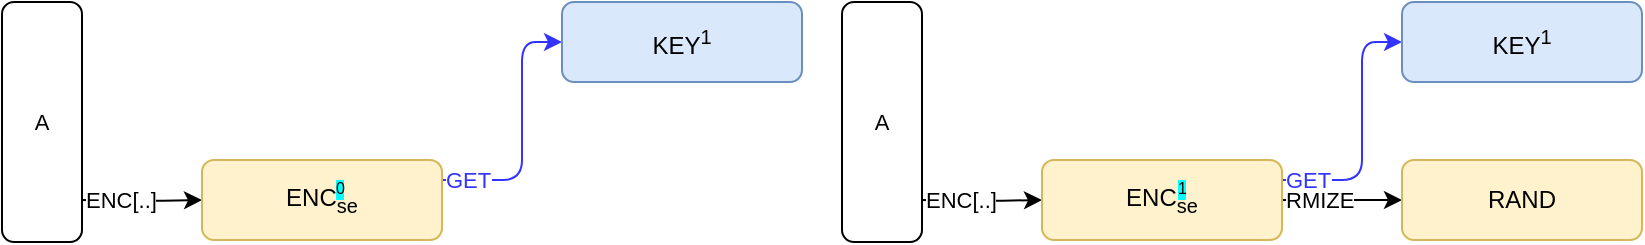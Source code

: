 <mxfile version="12.2.9" type="device" pages="1"><diagram id="xJSIGuNxlJO1YPHD9Vcm" name="Page-1"><mxGraphModel dx="746" dy="509" grid="1" gridSize="10" guides="1" tooltips="1" connect="1" arrows="1" fold="1" page="1" pageScale="1" pageWidth="1654" pageHeight="1169" math="0" shadow="0"><root><mxCell id="0"/><mxCell id="1" parent="0"/><mxCell id="zPIuAUTArbj21rFynpwa-102" value="&lt;font color=&quot;#000000&quot;&gt;A&lt;/font&gt;" style="rounded=1;whiteSpace=wrap;html=1;labelBackgroundColor=none;fontSize=11;fontColor=#3333FF;" parent="1" vertex="1"><mxGeometry x="60" y="80" width="40" height="120" as="geometry"/></mxCell><mxCell id="zPIuAUTArbj21rFynpwa-108" value="GET" style="edgeStyle=orthogonalEdgeStyle;rounded=1;orthogonalLoop=1;jettySize=auto;html=1;exitX=1;exitY=0.25;exitDx=0;exitDy=0;entryX=0;entryY=0.5;entryDx=0;entryDy=0;strokeColor=#3333FF;fontSize=11;fontColor=#3333FF;align=left;" parent="1" source="zPIuAUTArbj21rFynpwa-103" target="zPIuAUTArbj21rFynpwa-105" edge="1"><mxGeometry x="-0.38" y="40" relative="1" as="geometry"><Array as="points"><mxPoint x="320" y="169"/><mxPoint x="320" y="100"/></Array><mxPoint as="offset"/></mxGeometry></mxCell><mxCell id="zPIuAUTArbj21rFynpwa-110" value="&lt;font color=&quot;#000000&quot;&gt;ENC[..]&lt;/font&gt;" style="edgeStyle=orthogonalEdgeStyle;rounded=1;orthogonalLoop=1;jettySize=auto;html=1;entryX=0;entryY=0.5;entryDx=0;entryDy=0;strokeColor=#000000;fontSize=11;fontColor=#3333FF;align=left;exitX=0.989;exitY=0.428;exitDx=0;exitDy=0;exitPerimeter=0;" parent="1" target="zPIuAUTArbj21rFynpwa-103" edge="1"><mxGeometry x="-1" relative="1" as="geometry"><mxPoint x="100" y="179" as="sourcePoint"/><mxPoint as="offset"/></mxGeometry></mxCell><mxCell id="zPIuAUTArbj21rFynpwa-103" value="ENC&lt;sub&gt;se&lt;/sub&gt;" style="rounded=1;whiteSpace=wrap;html=1;fillColor=#fff2cc;strokeColor=#d6b656;" parent="1" vertex="1"><mxGeometry x="160" y="159" width="120" height="40" as="geometry"/></mxCell><mxCell id="zPIuAUTArbj21rFynpwa-105" value="KEY&lt;sup&gt;1&lt;/sup&gt;" style="rounded=1;whiteSpace=wrap;html=1;fillColor=#dae8fc;strokeColor=#6c8ebf;" parent="1" vertex="1"><mxGeometry x="340" y="80" width="120" height="40" as="geometry"/></mxCell><mxCell id="JauyKEJrE1YcYuI3kqgI-1" value="&lt;font color=&quot;#000000&quot;&gt;A&lt;/font&gt;" style="rounded=1;whiteSpace=wrap;html=1;labelBackgroundColor=none;fontSize=11;fontColor=#3333FF;" vertex="1" parent="1"><mxGeometry x="480" y="80" width="40" height="120" as="geometry"/></mxCell><mxCell id="JauyKEJrE1YcYuI3kqgI-2" value="GET" style="edgeStyle=orthogonalEdgeStyle;rounded=1;orthogonalLoop=1;jettySize=auto;html=1;exitX=1;exitY=0.25;exitDx=0;exitDy=0;entryX=0;entryY=0.5;entryDx=0;entryDy=0;strokeColor=#3333FF;fontSize=11;fontColor=#3333FF;align=left;" edge="1" parent="1" source="JauyKEJrE1YcYuI3kqgI-5" target="JauyKEJrE1YcYuI3kqgI-6"><mxGeometry x="-0.38" y="40" relative="1" as="geometry"><Array as="points"><mxPoint x="740" y="169"/><mxPoint x="740" y="100"/></Array><mxPoint as="offset"/></mxGeometry></mxCell><mxCell id="JauyKEJrE1YcYuI3kqgI-3" value="&lt;font color=&quot;#000000&quot;&gt;RMIZE&lt;/font&gt;" style="edgeStyle=orthogonalEdgeStyle;rounded=1;orthogonalLoop=1;jettySize=auto;html=1;exitX=1;exitY=0.5;exitDx=0;exitDy=0;entryX=0;entryY=0.5;entryDx=0;entryDy=0;strokeColor=#000000;fontSize=11;fontColor=#3333FF;align=left;" edge="1" parent="1" source="JauyKEJrE1YcYuI3kqgI-5" target="JauyKEJrE1YcYuI3kqgI-7"><mxGeometry x="-1" relative="1" as="geometry"><mxPoint as="offset"/></mxGeometry></mxCell><mxCell id="JauyKEJrE1YcYuI3kqgI-4" value="&lt;font color=&quot;#000000&quot;&gt;ENC[..]&lt;/font&gt;" style="edgeStyle=orthogonalEdgeStyle;rounded=1;orthogonalLoop=1;jettySize=auto;html=1;entryX=0;entryY=0.5;entryDx=0;entryDy=0;strokeColor=#000000;fontSize=11;fontColor=#3333FF;align=left;exitX=0.989;exitY=0.428;exitDx=0;exitDy=0;exitPerimeter=0;" edge="1" parent="1" target="JauyKEJrE1YcYuI3kqgI-5"><mxGeometry x="-1" relative="1" as="geometry"><mxPoint x="520" y="179" as="sourcePoint"/><mxPoint as="offset"/></mxGeometry></mxCell><mxCell id="JauyKEJrE1YcYuI3kqgI-5" value="ENC&lt;sub&gt;se&lt;/sub&gt;" style="rounded=1;whiteSpace=wrap;html=1;fillColor=#fff2cc;strokeColor=#d6b656;" vertex="1" parent="1"><mxGeometry x="580" y="159" width="120" height="40" as="geometry"/></mxCell><mxCell id="JauyKEJrE1YcYuI3kqgI-6" value="KEY&lt;sup&gt;1&lt;/sup&gt;" style="rounded=1;whiteSpace=wrap;html=1;fillColor=#dae8fc;strokeColor=#6c8ebf;" vertex="1" parent="1"><mxGeometry x="760" y="80" width="120" height="40" as="geometry"/></mxCell><mxCell id="JauyKEJrE1YcYuI3kqgI-7" value="RAND" style="rounded=1;whiteSpace=wrap;html=1;fillColor=#fff2cc;strokeColor=#d6b656;" vertex="1" parent="1"><mxGeometry x="760" y="159" width="120" height="40" as="geometry"/></mxCell><mxCell id="JauyKEJrE1YcYuI3kqgI-16" value="1" style="text;html=1;resizable=0;points=[];autosize=1;align=left;verticalAlign=top;spacingTop=-4;fontSize=8;labelBackgroundColor=#00FFFF;" vertex="1" parent="1"><mxGeometry x="646" y="166" width="20" height="10" as="geometry"/></mxCell><mxCell id="JauyKEJrE1YcYuI3kqgI-17" value="0" style="text;html=1;resizable=0;points=[];autosize=1;align=left;verticalAlign=top;spacingTop=-4;fontSize=8;labelBackgroundColor=#00FFFF;" vertex="1" parent="1"><mxGeometry x="225" y="166" width="20" height="10" as="geometry"/></mxCell></root></mxGraphModel></diagram></mxfile>